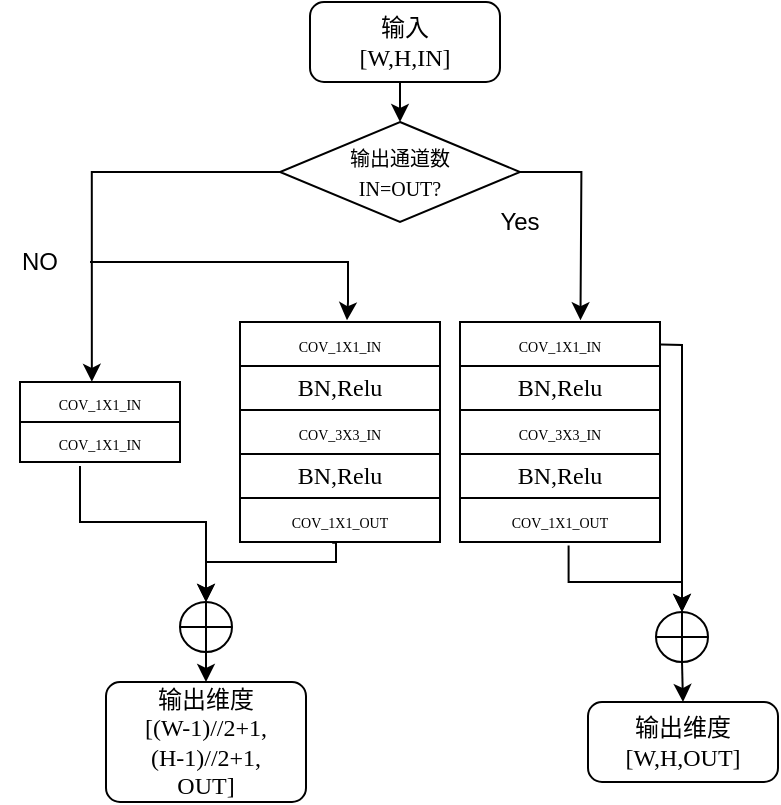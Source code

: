 <mxfile version="14.6.6" type="github">
  <diagram id="wYmVLpmAnNn81bupKIBR" name="第 1 页">
    <mxGraphModel dx="834" dy="437" grid="1" gridSize="10" guides="1" tooltips="1" connect="1" arrows="1" fold="1" page="1" pageScale="1" pageWidth="850" pageHeight="1100" math="0" shadow="0">
      <root>
        <mxCell id="0" />
        <mxCell id="1" parent="0" />
        <mxCell id="jyxkSqsDHHUgolSDFSHO-33" style="edgeStyle=orthogonalEdgeStyle;rounded=0;orthogonalLoop=1;jettySize=auto;html=1;exitX=0.5;exitY=1;exitDx=0;exitDy=0;entryX=0.5;entryY=0;entryDx=0;entryDy=0;entryPerimeter=0;" edge="1" parent="1" source="jyxkSqsDHHUgolSDFSHO-1" target="jyxkSqsDHHUgolSDFSHO-2">
          <mxGeometry relative="1" as="geometry" />
        </mxCell>
        <mxCell id="jyxkSqsDHHUgolSDFSHO-1" value="&lt;font face=&quot;Times New Roman&quot;&gt;输入&lt;br&gt;[W,H,IN]&lt;/font&gt;" style="rounded=1;whiteSpace=wrap;html=1;absoluteArcSize=1;arcSize=14;strokeWidth=1;" vertex="1" parent="1">
          <mxGeometry x="285" y="180" width="95" height="40" as="geometry" />
        </mxCell>
        <mxCell id="jyxkSqsDHHUgolSDFSHO-34" style="edgeStyle=orthogonalEdgeStyle;rounded=0;orthogonalLoop=1;jettySize=auto;html=1;exitX=1;exitY=0.5;exitDx=0;exitDy=0;exitPerimeter=0;entryX=0.504;entryY=-0.04;entryDx=0;entryDy=0;entryPerimeter=0;" edge="1" parent="1" source="jyxkSqsDHHUgolSDFSHO-2">
          <mxGeometry relative="1" as="geometry">
            <mxPoint x="420.24" y="339.12" as="targetPoint" />
          </mxGeometry>
        </mxCell>
        <mxCell id="jyxkSqsDHHUgolSDFSHO-35" style="edgeStyle=orthogonalEdgeStyle;rounded=0;orthogonalLoop=1;jettySize=auto;html=1;exitX=0;exitY=0.5;exitDx=0;exitDy=0;exitPerimeter=0;entryX=0.449;entryY=-0.004;entryDx=0;entryDy=0;entryPerimeter=0;" edge="1" parent="1" source="jyxkSqsDHHUgolSDFSHO-2" target="jyxkSqsDHHUgolSDFSHO-26">
          <mxGeometry relative="1" as="geometry" />
        </mxCell>
        <mxCell id="jyxkSqsDHHUgolSDFSHO-2" value="&lt;font style=&quot;font-size: 10px&quot; face=&quot;Times New Roman&quot;&gt;输出通道数&lt;br style=&quot;font-size: 10px&quot;&gt;IN=OUT?&lt;/font&gt;" style="strokeWidth=1;html=1;shape=mxgraph.flowchart.decision;whiteSpace=wrap;" vertex="1" parent="1">
          <mxGeometry x="270" y="240" width="120" height="50" as="geometry" />
        </mxCell>
        <mxCell id="jyxkSqsDHHUgolSDFSHO-3" value="" style="shape=table;html=1;whiteSpace=wrap;startSize=0;container=1;collapsible=0;childLayout=tableLayout;" vertex="1" parent="1">
          <mxGeometry x="250" y="340" width="100" height="110" as="geometry" />
        </mxCell>
        <mxCell id="jyxkSqsDHHUgolSDFSHO-4" value="" style="shape=partialRectangle;html=1;whiteSpace=wrap;collapsible=0;dropTarget=0;pointerEvents=0;fillColor=none;top=0;left=0;bottom=0;right=0;points=[[0,0.5],[1,0.5]];portConstraint=eastwest;" vertex="1" parent="jyxkSqsDHHUgolSDFSHO-3">
          <mxGeometry width="100" height="22" as="geometry" />
        </mxCell>
        <mxCell id="jyxkSqsDHHUgolSDFSHO-5" value="&lt;span style=&quot;font-family: &amp;#34;times new roman&amp;#34; ; font-size: 7px&quot;&gt;COV_1X1_IN&lt;/span&gt;" style="shape=partialRectangle;html=1;whiteSpace=wrap;connectable=0;overflow=hidden;fillColor=none;top=0;left=0;bottom=0;right=0;" vertex="1" parent="jyxkSqsDHHUgolSDFSHO-4">
          <mxGeometry width="100" height="22" as="geometry" />
        </mxCell>
        <mxCell id="jyxkSqsDHHUgolSDFSHO-6" value="" style="shape=partialRectangle;html=1;whiteSpace=wrap;collapsible=0;dropTarget=0;pointerEvents=0;fillColor=none;top=0;left=0;bottom=0;right=0;points=[[0,0.5],[1,0.5]];portConstraint=eastwest;" vertex="1" parent="jyxkSqsDHHUgolSDFSHO-3">
          <mxGeometry y="22" width="100" height="22" as="geometry" />
        </mxCell>
        <mxCell id="jyxkSqsDHHUgolSDFSHO-7" value="&lt;font face=&quot;Times New Roman&quot;&gt;BN,Relu&lt;/font&gt;" style="shape=partialRectangle;html=1;whiteSpace=wrap;connectable=0;overflow=hidden;fillColor=none;top=0;left=0;bottom=0;right=0;" vertex="1" parent="jyxkSqsDHHUgolSDFSHO-6">
          <mxGeometry width="100" height="22" as="geometry" />
        </mxCell>
        <mxCell id="jyxkSqsDHHUgolSDFSHO-8" value="" style="shape=partialRectangle;html=1;whiteSpace=wrap;collapsible=0;dropTarget=0;pointerEvents=0;fillColor=none;top=0;left=0;bottom=0;right=0;points=[[0,0.5],[1,0.5]];portConstraint=eastwest;" vertex="1" parent="jyxkSqsDHHUgolSDFSHO-3">
          <mxGeometry y="44" width="100" height="22" as="geometry" />
        </mxCell>
        <mxCell id="jyxkSqsDHHUgolSDFSHO-9" value="&lt;span style=&quot;font-family: &amp;#34;times new roman&amp;#34; ; font-size: 7px&quot;&gt;COV_3X3_IN&lt;/span&gt;" style="shape=partialRectangle;html=1;whiteSpace=wrap;connectable=0;overflow=hidden;fillColor=none;top=0;left=0;bottom=0;right=0;" vertex="1" parent="jyxkSqsDHHUgolSDFSHO-8">
          <mxGeometry width="100" height="22" as="geometry" />
        </mxCell>
        <mxCell id="jyxkSqsDHHUgolSDFSHO-10" value="" style="shape=partialRectangle;html=1;whiteSpace=wrap;collapsible=0;dropTarget=0;pointerEvents=0;fillColor=none;top=0;left=0;bottom=0;right=0;points=[[0,0.5],[1,0.5]];portConstraint=eastwest;" vertex="1" parent="jyxkSqsDHHUgolSDFSHO-3">
          <mxGeometry y="66" width="100" height="22" as="geometry" />
        </mxCell>
        <mxCell id="jyxkSqsDHHUgolSDFSHO-11" value="&lt;span&gt;&lt;font face=&quot;Times New Roman&quot;&gt;BN,Relu&lt;/font&gt;&lt;/span&gt;" style="shape=partialRectangle;html=1;whiteSpace=wrap;connectable=0;overflow=hidden;fillColor=none;top=0;left=0;bottom=0;right=0;" vertex="1" parent="jyxkSqsDHHUgolSDFSHO-10">
          <mxGeometry width="100" height="22" as="geometry" />
        </mxCell>
        <mxCell id="jyxkSqsDHHUgolSDFSHO-12" value="" style="shape=partialRectangle;html=1;whiteSpace=wrap;collapsible=0;dropTarget=0;pointerEvents=0;fillColor=none;top=0;left=0;bottom=0;right=0;points=[[0,0.5],[1,0.5]];portConstraint=eastwest;" vertex="1" parent="jyxkSqsDHHUgolSDFSHO-3">
          <mxGeometry y="88" width="100" height="22" as="geometry" />
        </mxCell>
        <mxCell id="jyxkSqsDHHUgolSDFSHO-13" value="&lt;span style=&quot;font-family: &amp;#34;times new roman&amp;#34; ; font-size: 7px&quot;&gt;COV_1X1_OUT&lt;/span&gt;" style="shape=partialRectangle;html=1;whiteSpace=wrap;connectable=0;overflow=hidden;fillColor=none;top=0;left=0;bottom=0;right=0;" vertex="1" parent="jyxkSqsDHHUgolSDFSHO-12">
          <mxGeometry width="100" height="22" as="geometry" />
        </mxCell>
        <mxCell id="jyxkSqsDHHUgolSDFSHO-25" value="" style="shape=table;html=1;whiteSpace=wrap;startSize=0;container=1;collapsible=0;childLayout=tableLayout;" vertex="1" parent="1">
          <mxGeometry x="140" y="370" width="80" height="40" as="geometry" />
        </mxCell>
        <mxCell id="jyxkSqsDHHUgolSDFSHO-26" value="" style="shape=partialRectangle;html=1;whiteSpace=wrap;collapsible=0;dropTarget=0;pointerEvents=0;fillColor=none;top=0;left=0;bottom=0;right=0;points=[[0,0.5],[1,0.5]];portConstraint=eastwest;" vertex="1" parent="jyxkSqsDHHUgolSDFSHO-25">
          <mxGeometry width="80" height="20" as="geometry" />
        </mxCell>
        <mxCell id="jyxkSqsDHHUgolSDFSHO-27" value="&lt;span style=&quot;font-family: &amp;#34;times new roman&amp;#34; ; font-size: 7px&quot;&gt;COV_1X1_IN&lt;/span&gt;" style="shape=partialRectangle;html=1;whiteSpace=wrap;connectable=0;overflow=hidden;fillColor=none;top=0;left=0;bottom=0;right=0;" vertex="1" parent="jyxkSqsDHHUgolSDFSHO-26">
          <mxGeometry width="80" height="20" as="geometry" />
        </mxCell>
        <mxCell id="jyxkSqsDHHUgolSDFSHO-28" value="" style="shape=partialRectangle;html=1;whiteSpace=wrap;collapsible=0;dropTarget=0;pointerEvents=0;fillColor=none;top=0;left=0;bottom=0;right=0;points=[[0,0.5],[1,0.5]];portConstraint=eastwest;" vertex="1" parent="jyxkSqsDHHUgolSDFSHO-25">
          <mxGeometry y="20" width="80" height="20" as="geometry" />
        </mxCell>
        <mxCell id="jyxkSqsDHHUgolSDFSHO-29" value="&lt;span style=&quot;font-family: &amp;#34;times new roman&amp;#34; ; font-size: 7px&quot;&gt;COV_1X1_IN&lt;/span&gt;" style="shape=partialRectangle;html=1;whiteSpace=wrap;connectable=0;overflow=hidden;fillColor=none;top=0;left=0;bottom=0;right=0;" vertex="1" parent="jyxkSqsDHHUgolSDFSHO-28">
          <mxGeometry width="80" height="20" as="geometry" />
        </mxCell>
        <mxCell id="jyxkSqsDHHUgolSDFSHO-31" value="&lt;font face=&quot;Times New Roman&quot;&gt;输出维度&lt;br&gt;[(W-1)//2+1,&lt;br&gt;(H-1)//2+1,&lt;br&gt;OUT]&lt;/font&gt;" style="rounded=1;whiteSpace=wrap;html=1;absoluteArcSize=1;arcSize=14;strokeWidth=1;" vertex="1" parent="1">
          <mxGeometry x="183" y="520" width="100" height="60" as="geometry" />
        </mxCell>
        <mxCell id="jyxkSqsDHHUgolSDFSHO-32" value="&lt;font face=&quot;Times New Roman&quot;&gt;输出维度&lt;br&gt;[W,H,OUT]&lt;/font&gt;" style="rounded=1;whiteSpace=wrap;html=1;absoluteArcSize=1;arcSize=14;strokeWidth=1;" vertex="1" parent="1">
          <mxGeometry x="424" y="530" width="95" height="40" as="geometry" />
        </mxCell>
        <mxCell id="jyxkSqsDHHUgolSDFSHO-36" style="edgeStyle=orthogonalEdgeStyle;rounded=0;orthogonalLoop=1;jettySize=auto;html=1;entryX=0.535;entryY=-0.04;entryDx=0;entryDy=0;entryPerimeter=0;" edge="1" parent="1" target="jyxkSqsDHHUgolSDFSHO-4">
          <mxGeometry relative="1" as="geometry">
            <mxPoint x="175" y="310" as="sourcePoint" />
            <Array as="points">
              <mxPoint x="304" y="310" />
              <mxPoint x="304" y="330" />
            </Array>
          </mxGeometry>
        </mxCell>
        <mxCell id="jyxkSqsDHHUgolSDFSHO-42" style="edgeStyle=orthogonalEdgeStyle;rounded=0;orthogonalLoop=1;jettySize=auto;html=1;exitX=0.5;exitY=1;exitDx=0;exitDy=0;exitPerimeter=0;entryX=0.5;entryY=0;entryDx=0;entryDy=0;" edge="1" parent="1" source="jyxkSqsDHHUgolSDFSHO-39" target="jyxkSqsDHHUgolSDFSHO-32">
          <mxGeometry relative="1" as="geometry" />
        </mxCell>
        <mxCell id="jyxkSqsDHHUgolSDFSHO-39" value="" style="verticalLabelPosition=bottom;verticalAlign=top;html=1;shape=mxgraph.flowchart.summing_function;" vertex="1" parent="1">
          <mxGeometry x="458" y="485" width="26" height="25" as="geometry" />
        </mxCell>
        <mxCell id="jyxkSqsDHHUgolSDFSHO-40" style="edgeStyle=orthogonalEdgeStyle;rounded=0;orthogonalLoop=1;jettySize=auto;html=1;exitX=1;exitY=0.5;exitDx=0;exitDy=0;entryX=0.5;entryY=0;entryDx=0;entryDy=0;entryPerimeter=0;" edge="1" parent="1" target="jyxkSqsDHHUgolSDFSHO-39">
          <mxGeometry relative="1" as="geometry">
            <mxPoint x="450" y="351.0" as="sourcePoint" />
          </mxGeometry>
        </mxCell>
        <mxCell id="jyxkSqsDHHUgolSDFSHO-41" style="edgeStyle=orthogonalEdgeStyle;rounded=0;orthogonalLoop=1;jettySize=auto;html=1;exitX=0.405;exitY=1.08;exitDx=0;exitDy=0;entryX=0.5;entryY=0;entryDx=0;entryDy=0;entryPerimeter=0;exitPerimeter=0;" edge="1" parent="1" target="jyxkSqsDHHUgolSDFSHO-39">
          <mxGeometry relative="1" as="geometry">
            <mxPoint x="414.3" y="451.76" as="sourcePoint" />
            <Array as="points">
              <mxPoint x="414" y="470" />
              <mxPoint x="471" y="470" />
            </Array>
          </mxGeometry>
        </mxCell>
        <mxCell id="jyxkSqsDHHUgolSDFSHO-45" style="edgeStyle=orthogonalEdgeStyle;rounded=0;orthogonalLoop=1;jettySize=auto;html=1;exitX=0.5;exitY=1;exitDx=0;exitDy=0;exitPerimeter=0;" edge="1" parent="1" source="jyxkSqsDHHUgolSDFSHO-43">
          <mxGeometry relative="1" as="geometry">
            <mxPoint x="233" y="520" as="targetPoint" />
          </mxGeometry>
        </mxCell>
        <mxCell id="jyxkSqsDHHUgolSDFSHO-43" value="" style="verticalLabelPosition=bottom;verticalAlign=top;html=1;shape=mxgraph.flowchart.summing_function;" vertex="1" parent="1">
          <mxGeometry x="220" y="480" width="26" height="25" as="geometry" />
        </mxCell>
        <mxCell id="jyxkSqsDHHUgolSDFSHO-46" style="edgeStyle=orthogonalEdgeStyle;rounded=0;orthogonalLoop=1;jettySize=auto;html=1;entryX=0.5;entryY=0;entryDx=0;entryDy=0;entryPerimeter=0;" edge="1" parent="1" target="jyxkSqsDHHUgolSDFSHO-43">
          <mxGeometry relative="1" as="geometry">
            <mxPoint x="170" y="412" as="sourcePoint" />
            <Array as="points">
              <mxPoint x="170" y="440" />
              <mxPoint x="233" y="440" />
            </Array>
          </mxGeometry>
        </mxCell>
        <mxCell id="jyxkSqsDHHUgolSDFSHO-47" style="edgeStyle=orthogonalEdgeStyle;rounded=0;orthogonalLoop=1;jettySize=auto;html=1;exitX=0.461;exitY=1.015;exitDx=0;exitDy=0;entryX=0.5;entryY=0;entryDx=0;entryDy=0;entryPerimeter=0;exitPerimeter=0;" edge="1" parent="1" source="jyxkSqsDHHUgolSDFSHO-12" target="jyxkSqsDHHUgolSDFSHO-43">
          <mxGeometry relative="1" as="geometry">
            <Array as="points">
              <mxPoint x="298" y="460" />
              <mxPoint x="233" y="460" />
            </Array>
          </mxGeometry>
        </mxCell>
        <mxCell id="jyxkSqsDHHUgolSDFSHO-48" value="NO" style="text;html=1;strokeColor=none;fillColor=none;align=center;verticalAlign=middle;whiteSpace=wrap;rounded=0;" vertex="1" parent="1">
          <mxGeometry x="130" y="300" width="40" height="20" as="geometry" />
        </mxCell>
        <mxCell id="jyxkSqsDHHUgolSDFSHO-49" value="Yes" style="text;html=1;strokeColor=none;fillColor=none;align=center;verticalAlign=middle;whiteSpace=wrap;rounded=0;" vertex="1" parent="1">
          <mxGeometry x="370" y="280" width="40" height="20" as="geometry" />
        </mxCell>
        <mxCell id="jyxkSqsDHHUgolSDFSHO-53" value="" style="shape=table;html=1;whiteSpace=wrap;startSize=0;container=1;collapsible=0;childLayout=tableLayout;" vertex="1" parent="1">
          <mxGeometry x="360" y="340" width="100" height="110" as="geometry" />
        </mxCell>
        <mxCell id="jyxkSqsDHHUgolSDFSHO-54" value="" style="shape=partialRectangle;html=1;whiteSpace=wrap;collapsible=0;dropTarget=0;pointerEvents=0;fillColor=none;top=0;left=0;bottom=0;right=0;points=[[0,0.5],[1,0.5]];portConstraint=eastwest;" vertex="1" parent="jyxkSqsDHHUgolSDFSHO-53">
          <mxGeometry width="100" height="22" as="geometry" />
        </mxCell>
        <mxCell id="jyxkSqsDHHUgolSDFSHO-55" value="&lt;span style=&quot;font-family: &amp;#34;times new roman&amp;#34; ; font-size: 7px&quot;&gt;COV_1X1_IN&lt;/span&gt;" style="shape=partialRectangle;html=1;whiteSpace=wrap;connectable=0;overflow=hidden;fillColor=none;top=0;left=0;bottom=0;right=0;" vertex="1" parent="jyxkSqsDHHUgolSDFSHO-54">
          <mxGeometry width="100" height="22" as="geometry" />
        </mxCell>
        <mxCell id="jyxkSqsDHHUgolSDFSHO-56" value="" style="shape=partialRectangle;html=1;whiteSpace=wrap;collapsible=0;dropTarget=0;pointerEvents=0;fillColor=none;top=0;left=0;bottom=0;right=0;points=[[0,0.5],[1,0.5]];portConstraint=eastwest;" vertex="1" parent="jyxkSqsDHHUgolSDFSHO-53">
          <mxGeometry y="22" width="100" height="22" as="geometry" />
        </mxCell>
        <mxCell id="jyxkSqsDHHUgolSDFSHO-57" value="&lt;font face=&quot;Times New Roman&quot;&gt;BN,Relu&lt;/font&gt;" style="shape=partialRectangle;html=1;whiteSpace=wrap;connectable=0;overflow=hidden;fillColor=none;top=0;left=0;bottom=0;right=0;" vertex="1" parent="jyxkSqsDHHUgolSDFSHO-56">
          <mxGeometry width="100" height="22" as="geometry" />
        </mxCell>
        <mxCell id="jyxkSqsDHHUgolSDFSHO-58" value="" style="shape=partialRectangle;html=1;whiteSpace=wrap;collapsible=0;dropTarget=0;pointerEvents=0;fillColor=none;top=0;left=0;bottom=0;right=0;points=[[0,0.5],[1,0.5]];portConstraint=eastwest;" vertex="1" parent="jyxkSqsDHHUgolSDFSHO-53">
          <mxGeometry y="44" width="100" height="22" as="geometry" />
        </mxCell>
        <mxCell id="jyxkSqsDHHUgolSDFSHO-59" value="&lt;span style=&quot;font-family: &amp;#34;times new roman&amp;#34; ; font-size: 7px&quot;&gt;COV_3X3_IN&lt;/span&gt;" style="shape=partialRectangle;html=1;whiteSpace=wrap;connectable=0;overflow=hidden;fillColor=none;top=0;left=0;bottom=0;right=0;" vertex="1" parent="jyxkSqsDHHUgolSDFSHO-58">
          <mxGeometry width="100" height="22" as="geometry" />
        </mxCell>
        <mxCell id="jyxkSqsDHHUgolSDFSHO-60" value="" style="shape=partialRectangle;html=1;whiteSpace=wrap;collapsible=0;dropTarget=0;pointerEvents=0;fillColor=none;top=0;left=0;bottom=0;right=0;points=[[0,0.5],[1,0.5]];portConstraint=eastwest;" vertex="1" parent="jyxkSqsDHHUgolSDFSHO-53">
          <mxGeometry y="66" width="100" height="22" as="geometry" />
        </mxCell>
        <mxCell id="jyxkSqsDHHUgolSDFSHO-61" value="&lt;span&gt;&lt;font face=&quot;Times New Roman&quot;&gt;BN,Relu&lt;/font&gt;&lt;/span&gt;" style="shape=partialRectangle;html=1;whiteSpace=wrap;connectable=0;overflow=hidden;fillColor=none;top=0;left=0;bottom=0;right=0;" vertex="1" parent="jyxkSqsDHHUgolSDFSHO-60">
          <mxGeometry width="100" height="22" as="geometry" />
        </mxCell>
        <mxCell id="jyxkSqsDHHUgolSDFSHO-62" value="" style="shape=partialRectangle;html=1;whiteSpace=wrap;collapsible=0;dropTarget=0;pointerEvents=0;fillColor=none;top=0;left=0;bottom=0;right=0;points=[[0,0.5],[1,0.5]];portConstraint=eastwest;" vertex="1" parent="jyxkSqsDHHUgolSDFSHO-53">
          <mxGeometry y="88" width="100" height="22" as="geometry" />
        </mxCell>
        <mxCell id="jyxkSqsDHHUgolSDFSHO-63" value="&lt;span style=&quot;font-family: &amp;#34;times new roman&amp;#34; ; font-size: 7px&quot;&gt;COV_1X1_OUT&lt;/span&gt;" style="shape=partialRectangle;html=1;whiteSpace=wrap;connectable=0;overflow=hidden;fillColor=none;top=0;left=0;bottom=0;right=0;" vertex="1" parent="jyxkSqsDHHUgolSDFSHO-62">
          <mxGeometry width="100" height="22" as="geometry" />
        </mxCell>
      </root>
    </mxGraphModel>
  </diagram>
</mxfile>

